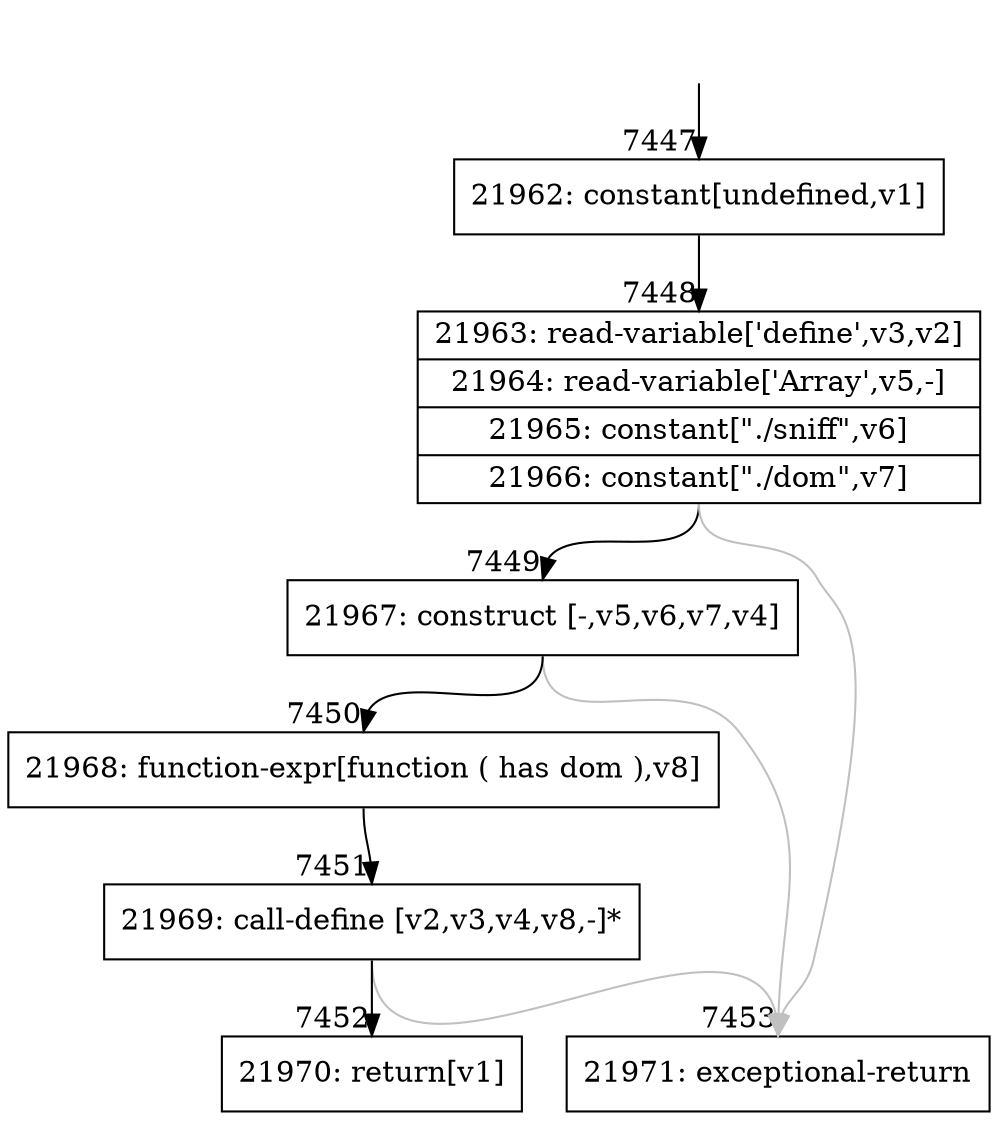 digraph {
rankdir="TD"
BB_entry497[shape=none,label=""];
BB_entry497 -> BB7447 [tailport=s, headport=n, headlabel="    7447"]
BB7447 [shape=record label="{21962: constant[undefined,v1]}" ] 
BB7447 -> BB7448 [tailport=s, headport=n, headlabel="      7448"]
BB7448 [shape=record label="{21963: read-variable['define',v3,v2]|21964: read-variable['Array',v5,-]|21965: constant[\"./sniff\",v6]|21966: constant[\"./dom\",v7]}" ] 
BB7448 -> BB7449 [tailport=s, headport=n, headlabel="      7449"]
BB7448 -> BB7453 [tailport=s, headport=n, color=gray, headlabel="      7453"]
BB7449 [shape=record label="{21967: construct [-,v5,v6,v7,v4]}" ] 
BB7449 -> BB7450 [tailport=s, headport=n, headlabel="      7450"]
BB7449 -> BB7453 [tailport=s, headport=n, color=gray]
BB7450 [shape=record label="{21968: function-expr[function ( has dom ),v8]}" ] 
BB7450 -> BB7451 [tailport=s, headport=n, headlabel="      7451"]
BB7451 [shape=record label="{21969: call-define [v2,v3,v4,v8,-]*}" ] 
BB7451 -> BB7452 [tailport=s, headport=n, headlabel="      7452"]
BB7451 -> BB7453 [tailport=s, headport=n, color=gray]
BB7452 [shape=record label="{21970: return[v1]}" ] 
BB7453 [shape=record label="{21971: exceptional-return}" ] 
//#$~ 10370
}
